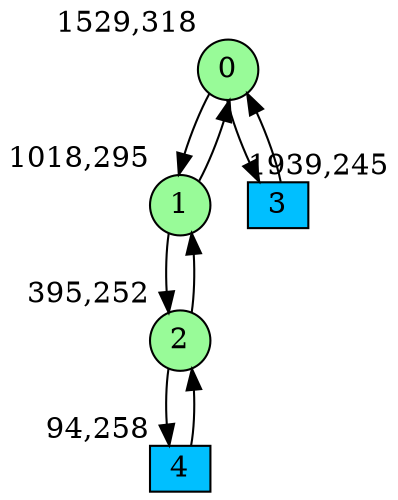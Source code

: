 digraph G {
graph [bgcolor=white]
node [shape=circle, style = filled, fillcolor=white,fixedsize=true, width=0.4, height=0.3 ]
0[xlabel="1529,318", pos = "22.4219,0!", fillcolor=palegreen ];
1[xlabel="1018,295", pos = "14.4375,0.359375!", fillcolor=palegreen ];
2[xlabel="395,252", pos = "4.70313,1.03125!", fillcolor=palegreen ];
3[xlabel="1939,245", pos = "28.8281,1.14063!", fillcolor=deepskyblue, shape=box ];
4[xlabel="94,258", pos = "0,0.9375!", fillcolor=deepskyblue, shape=box ];
0->1 ;
0->3 ;
1->0 ;
1->2 ;
2->1 ;
2->4 ;
3->0 ;
4->2 ;
}
